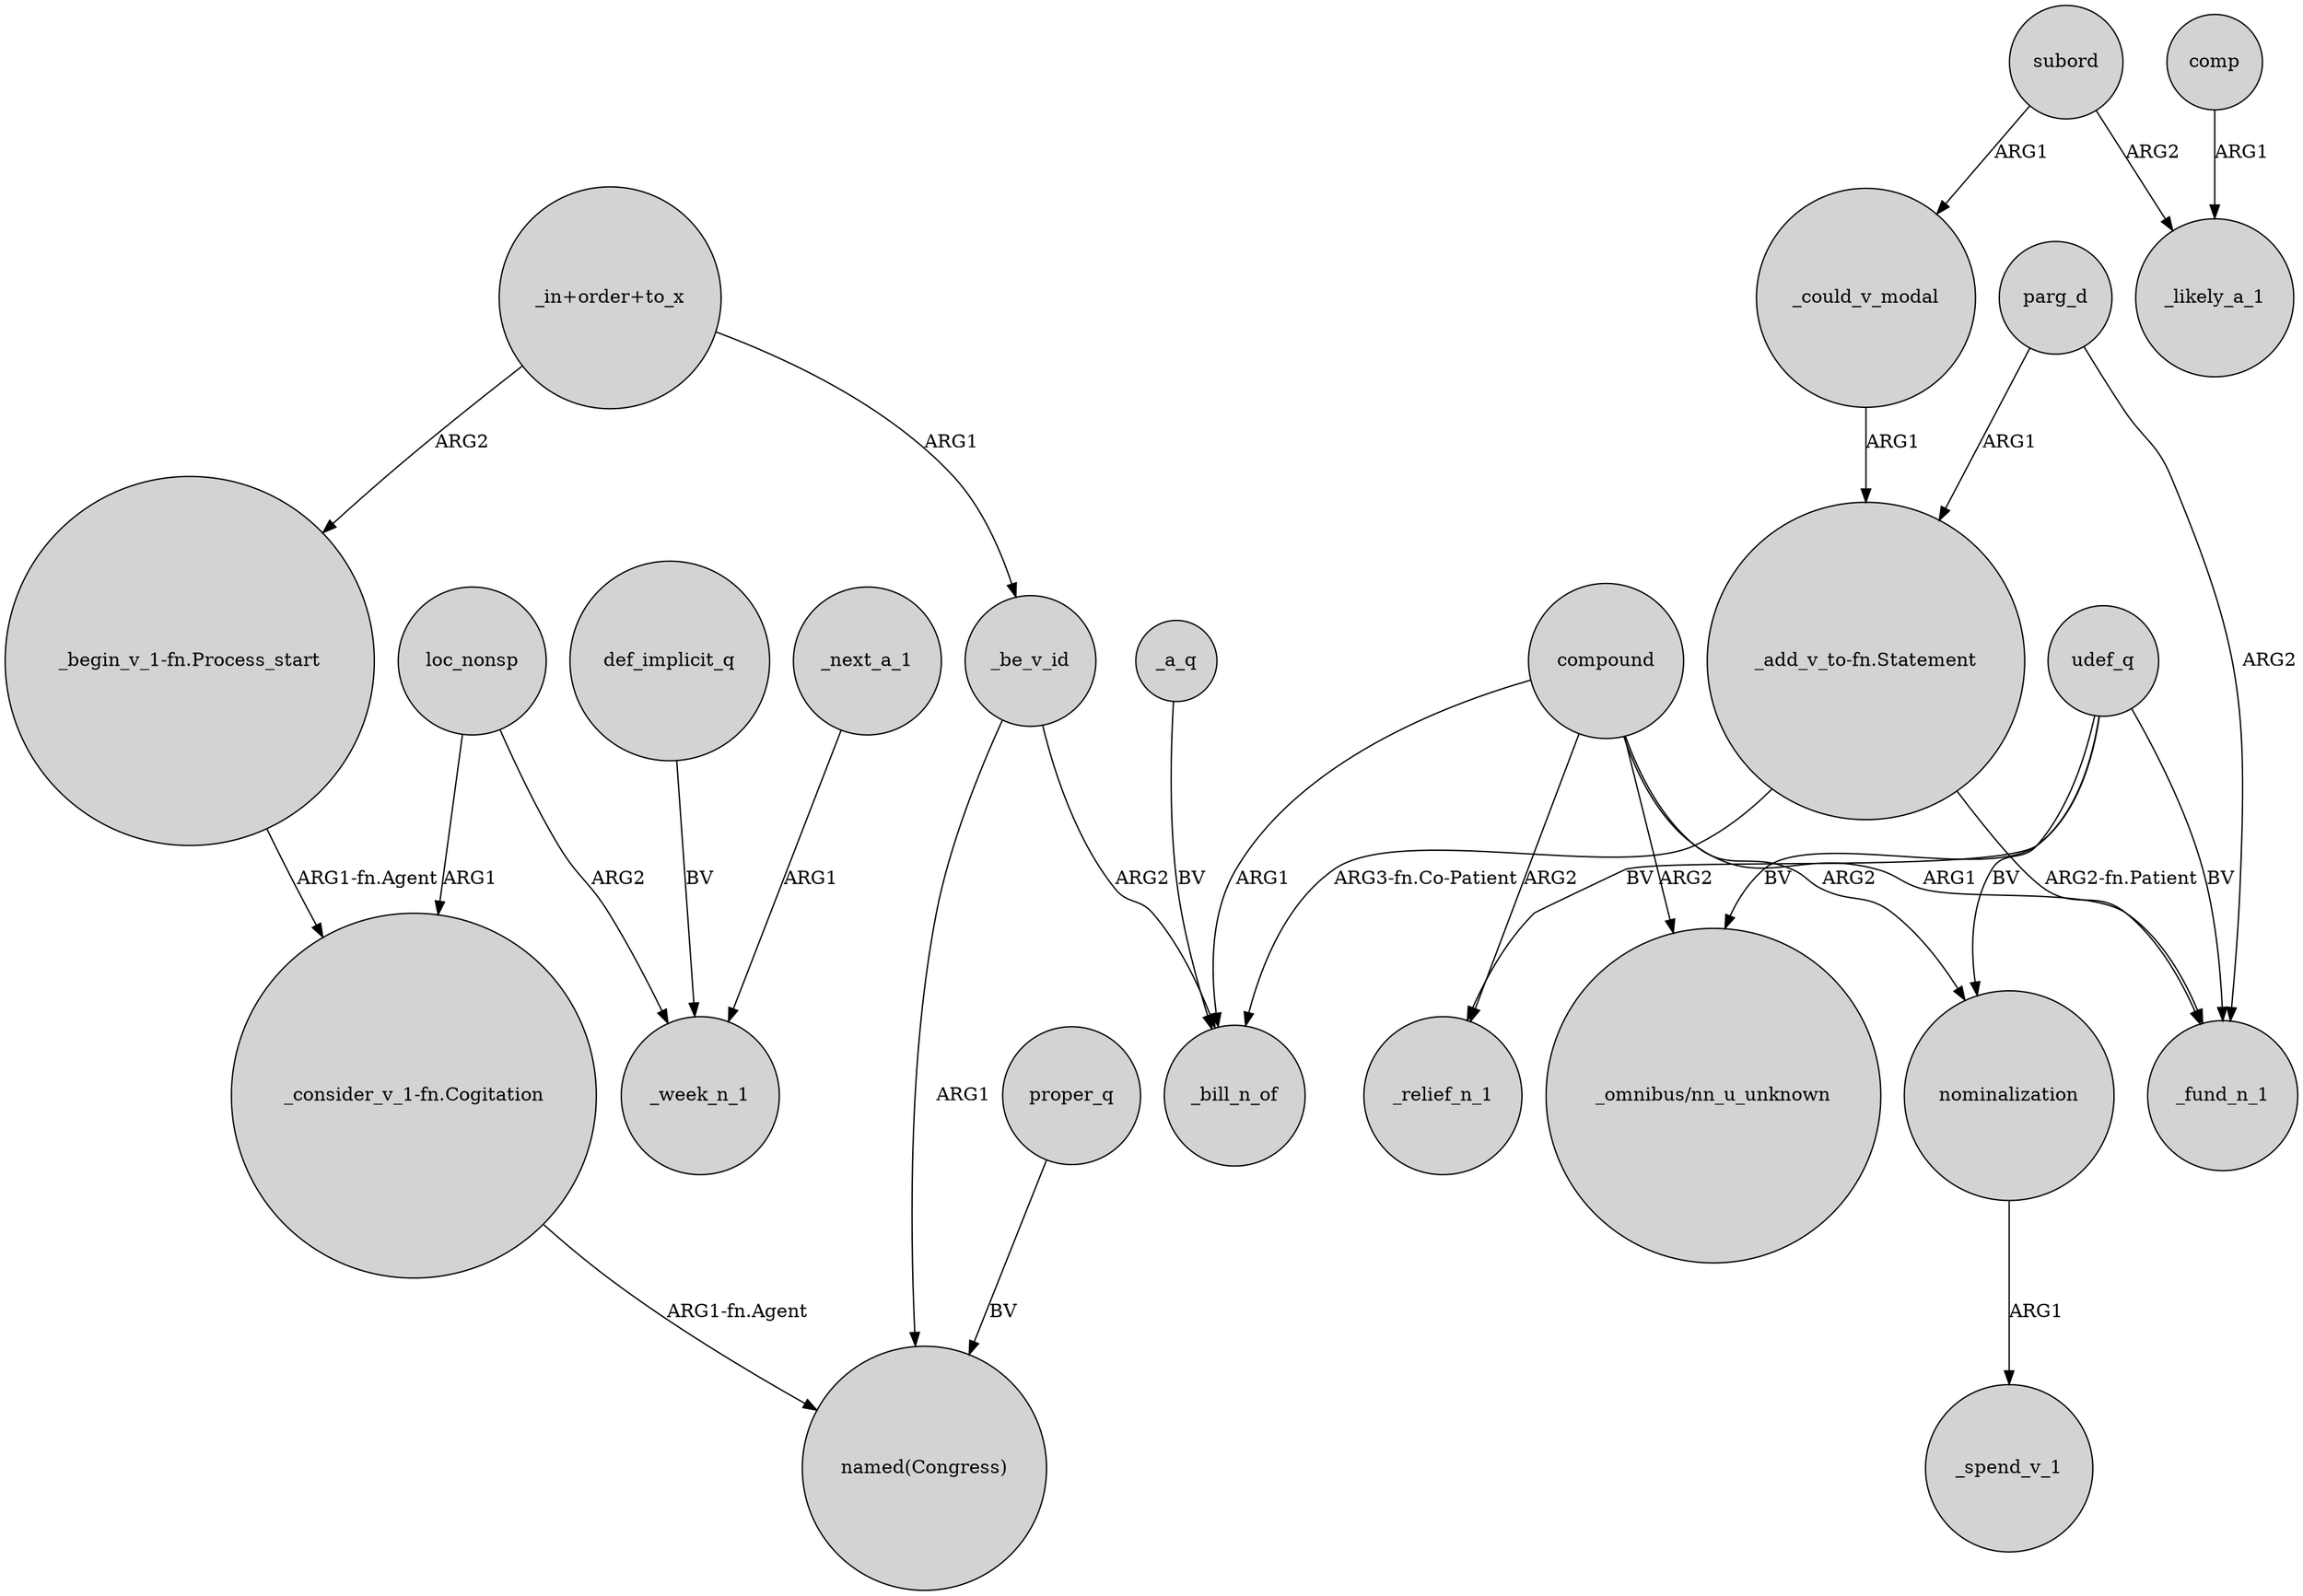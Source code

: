 digraph {
	node [shape=circle style=filled]
	_be_v_id -> "named(Congress)" [label=ARG1]
	"_in+order+to_x" -> "_begin_v_1-fn.Process_start" [label=ARG2]
	def_implicit_q -> _week_n_1 [label=BV]
	loc_nonsp -> "_consider_v_1-fn.Cogitation" [label=ARG1]
	compound -> _bill_n_of [label=ARG1]
	nominalization -> _spend_v_1 [label=ARG1]
	_a_q -> _bill_n_of [label=BV]
	compound -> "_omnibus/nn_u_unknown" [label=ARG2]
	"_add_v_to-fn.Statement" -> _fund_n_1 [label="ARG2-fn.Patient"]
	"_in+order+to_x" -> _be_v_id [label=ARG1]
	subord -> _likely_a_1 [label=ARG2]
	"_add_v_to-fn.Statement" -> _bill_n_of [label="ARG3-fn.Co-Patient"]
	parg_d -> "_add_v_to-fn.Statement" [label=ARG1]
	subord -> _could_v_modal [label=ARG1]
	compound -> nominalization [label=ARG2]
	parg_d -> _fund_n_1 [label=ARG2]
	compound -> _relief_n_1 [label=ARG2]
	proper_q -> "named(Congress)" [label=BV]
	udef_q -> _relief_n_1 [label=BV]
	loc_nonsp -> _week_n_1 [label=ARG2]
	compound -> _fund_n_1 [label=ARG1]
	_be_v_id -> _bill_n_of [label=ARG2]
	udef_q -> _fund_n_1 [label=BV]
	udef_q -> nominalization [label=BV]
	_next_a_1 -> _week_n_1 [label=ARG1]
	"_consider_v_1-fn.Cogitation" -> "named(Congress)" [label="ARG1-fn.Agent"]
	udef_q -> "_omnibus/nn_u_unknown" [label=BV]
	comp -> _likely_a_1 [label=ARG1]
	_could_v_modal -> "_add_v_to-fn.Statement" [label=ARG1]
	"_begin_v_1-fn.Process_start" -> "_consider_v_1-fn.Cogitation" [label="ARG1-fn.Agent"]
}
